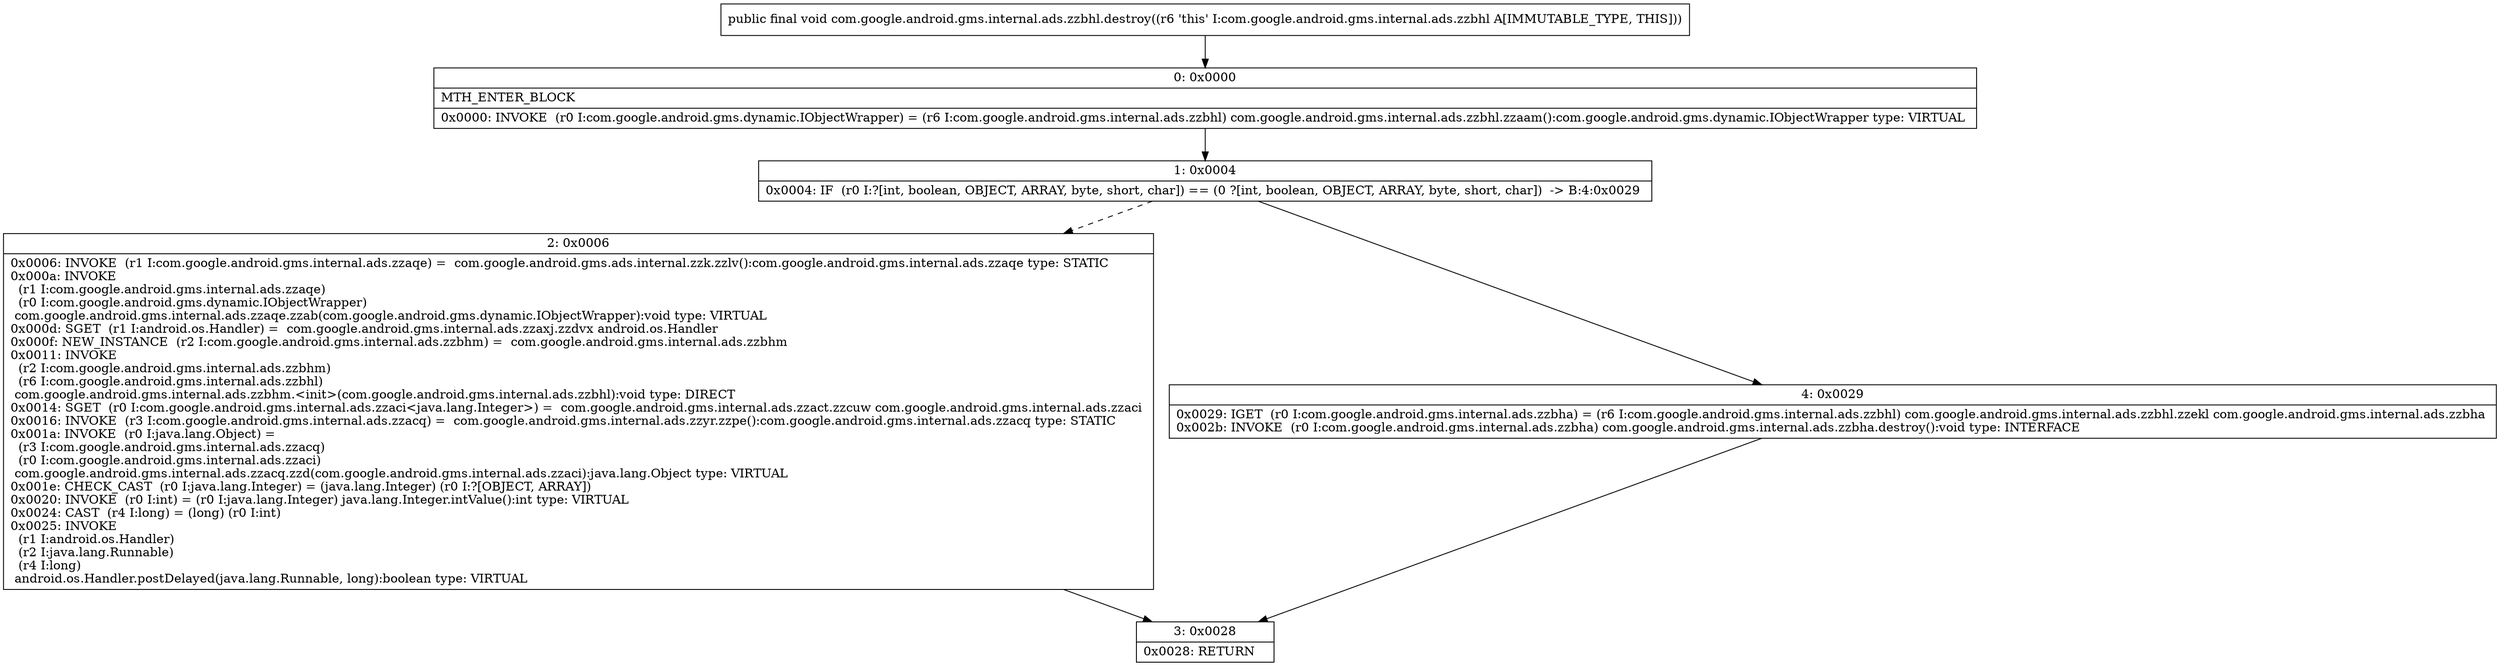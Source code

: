 digraph "CFG forcom.google.android.gms.internal.ads.zzbhl.destroy()V" {
Node_0 [shape=record,label="{0\:\ 0x0000|MTH_ENTER_BLOCK\l|0x0000: INVOKE  (r0 I:com.google.android.gms.dynamic.IObjectWrapper) = (r6 I:com.google.android.gms.internal.ads.zzbhl) com.google.android.gms.internal.ads.zzbhl.zzaam():com.google.android.gms.dynamic.IObjectWrapper type: VIRTUAL \l}"];
Node_1 [shape=record,label="{1\:\ 0x0004|0x0004: IF  (r0 I:?[int, boolean, OBJECT, ARRAY, byte, short, char]) == (0 ?[int, boolean, OBJECT, ARRAY, byte, short, char])  \-\> B:4:0x0029 \l}"];
Node_2 [shape=record,label="{2\:\ 0x0006|0x0006: INVOKE  (r1 I:com.google.android.gms.internal.ads.zzaqe) =  com.google.android.gms.ads.internal.zzk.zzlv():com.google.android.gms.internal.ads.zzaqe type: STATIC \l0x000a: INVOKE  \l  (r1 I:com.google.android.gms.internal.ads.zzaqe)\l  (r0 I:com.google.android.gms.dynamic.IObjectWrapper)\l com.google.android.gms.internal.ads.zzaqe.zzab(com.google.android.gms.dynamic.IObjectWrapper):void type: VIRTUAL \l0x000d: SGET  (r1 I:android.os.Handler) =  com.google.android.gms.internal.ads.zzaxj.zzdvx android.os.Handler \l0x000f: NEW_INSTANCE  (r2 I:com.google.android.gms.internal.ads.zzbhm) =  com.google.android.gms.internal.ads.zzbhm \l0x0011: INVOKE  \l  (r2 I:com.google.android.gms.internal.ads.zzbhm)\l  (r6 I:com.google.android.gms.internal.ads.zzbhl)\l com.google.android.gms.internal.ads.zzbhm.\<init\>(com.google.android.gms.internal.ads.zzbhl):void type: DIRECT \l0x0014: SGET  (r0 I:com.google.android.gms.internal.ads.zzaci\<java.lang.Integer\>) =  com.google.android.gms.internal.ads.zzact.zzcuw com.google.android.gms.internal.ads.zzaci \l0x0016: INVOKE  (r3 I:com.google.android.gms.internal.ads.zzacq) =  com.google.android.gms.internal.ads.zzyr.zzpe():com.google.android.gms.internal.ads.zzacq type: STATIC \l0x001a: INVOKE  (r0 I:java.lang.Object) = \l  (r3 I:com.google.android.gms.internal.ads.zzacq)\l  (r0 I:com.google.android.gms.internal.ads.zzaci)\l com.google.android.gms.internal.ads.zzacq.zzd(com.google.android.gms.internal.ads.zzaci):java.lang.Object type: VIRTUAL \l0x001e: CHECK_CAST  (r0 I:java.lang.Integer) = (java.lang.Integer) (r0 I:?[OBJECT, ARRAY]) \l0x0020: INVOKE  (r0 I:int) = (r0 I:java.lang.Integer) java.lang.Integer.intValue():int type: VIRTUAL \l0x0024: CAST  (r4 I:long) = (long) (r0 I:int) \l0x0025: INVOKE  \l  (r1 I:android.os.Handler)\l  (r2 I:java.lang.Runnable)\l  (r4 I:long)\l android.os.Handler.postDelayed(java.lang.Runnable, long):boolean type: VIRTUAL \l}"];
Node_3 [shape=record,label="{3\:\ 0x0028|0x0028: RETURN   \l}"];
Node_4 [shape=record,label="{4\:\ 0x0029|0x0029: IGET  (r0 I:com.google.android.gms.internal.ads.zzbha) = (r6 I:com.google.android.gms.internal.ads.zzbhl) com.google.android.gms.internal.ads.zzbhl.zzekl com.google.android.gms.internal.ads.zzbha \l0x002b: INVOKE  (r0 I:com.google.android.gms.internal.ads.zzbha) com.google.android.gms.internal.ads.zzbha.destroy():void type: INTERFACE \l}"];
MethodNode[shape=record,label="{public final void com.google.android.gms.internal.ads.zzbhl.destroy((r6 'this' I:com.google.android.gms.internal.ads.zzbhl A[IMMUTABLE_TYPE, THIS])) }"];
MethodNode -> Node_0;
Node_0 -> Node_1;
Node_1 -> Node_2[style=dashed];
Node_1 -> Node_4;
Node_2 -> Node_3;
Node_4 -> Node_3;
}

